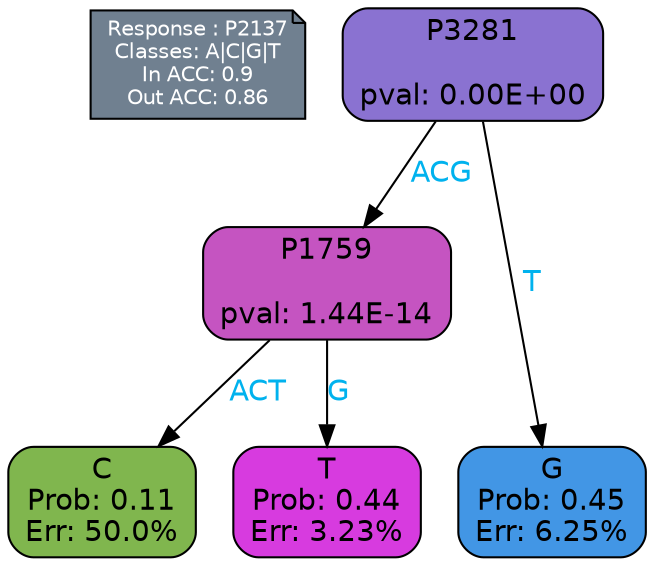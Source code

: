digraph Tree {
node [shape=box, style="filled, rounded", color="black", fontname=helvetica] ;
graph [ranksep=equally, splines=polylines, bgcolor=transparent, dpi=600] ;
edge [fontname=helvetica] ;
LEGEND [label="Response : P2137
Classes: A|C|G|T
In ACC: 0.9
Out ACC: 0.86
",shape=note,align=left,style=filled,fillcolor="slategray",fontcolor="white",fontsize=10];1 [label="P3281

pval: 0.00E+00", fillcolor="#8a72d1"] ;
2 [label="P1759

pval: 1.44E-14", fillcolor="#c554c1"] ;
3 [label="C
Prob: 0.11
Err: 50.0%", fillcolor="#80b64e"] ;
4 [label="T
Prob: 0.44
Err: 3.23%", fillcolor="#d73bdf"] ;
5 [label="G
Prob: 0.45
Err: 6.25%", fillcolor="#4296e5"] ;
1 -> 2 [label="ACG",fontcolor=deepskyblue2] ;
1 -> 5 [label="T",fontcolor=deepskyblue2] ;
2 -> 3 [label="ACT",fontcolor=deepskyblue2] ;
2 -> 4 [label="G",fontcolor=deepskyblue2] ;
{rank = same; 3;4;5;}{rank = same; LEGEND;1;}}